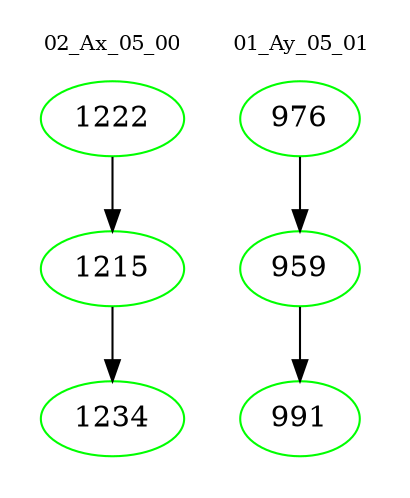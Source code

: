 digraph{
subgraph cluster_0 {
color = white
label = "02_Ax_05_00";
fontsize=10;
T0_1222 [label="1222", color="green"]
T0_1222 -> T0_1215 [color="black"]
T0_1215 [label="1215", color="green"]
T0_1215 -> T0_1234 [color="black"]
T0_1234 [label="1234", color="green"]
}
subgraph cluster_1 {
color = white
label = "01_Ay_05_01";
fontsize=10;
T1_976 [label="976", color="green"]
T1_976 -> T1_959 [color="black"]
T1_959 [label="959", color="green"]
T1_959 -> T1_991 [color="black"]
T1_991 [label="991", color="green"]
}
}

